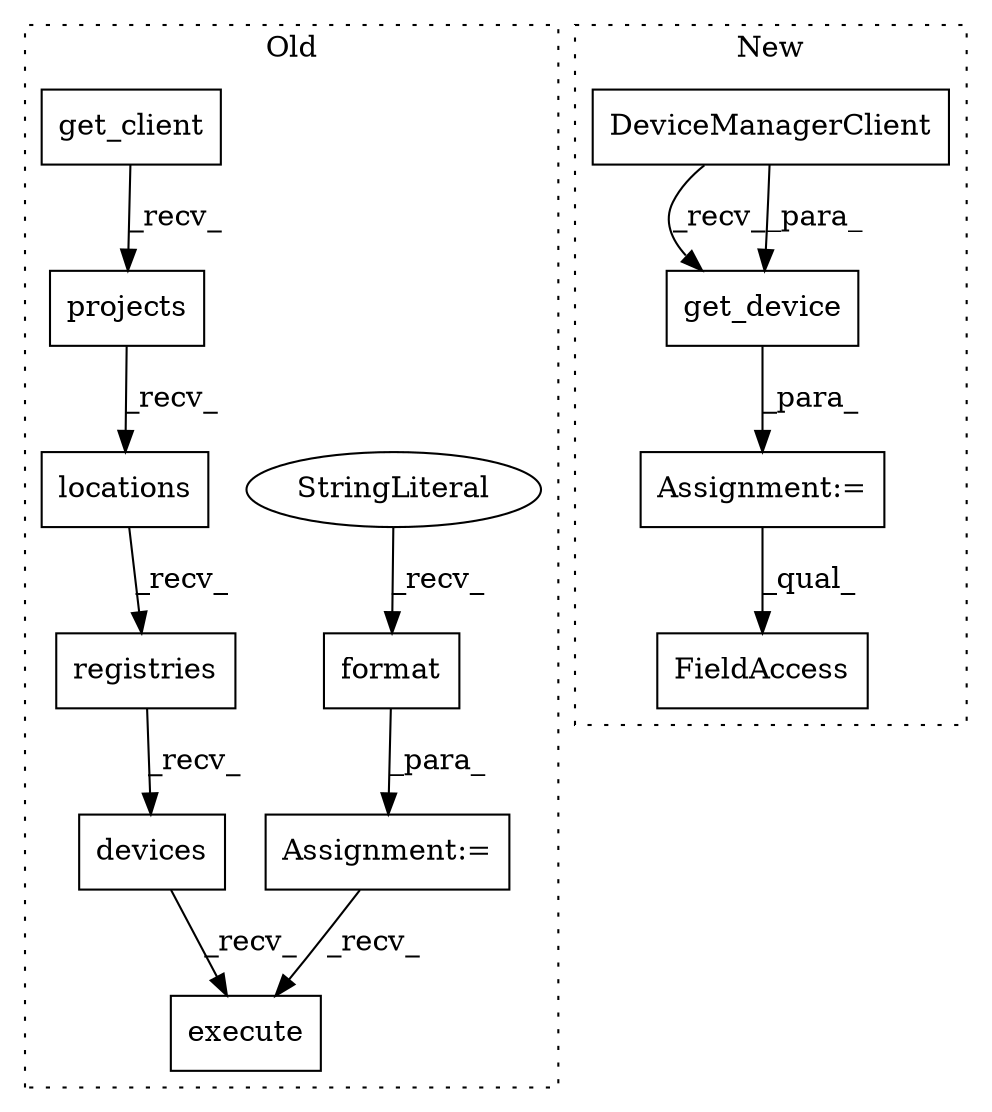 digraph G {
subgraph cluster0 {
1 [label="format" a="32" s="13033,13063" l="7,1" shape="box"];
4 [label="StringLiteral" a="45" s="13017" l="15" shape="ellipse"];
5 [label="execute" a="32" s="13169" l="9" shape="box"];
6 [label="get_client" a="32" s="12629,12660" l="11,1" shape="box"];
7 [label="projects" a="32" s="13084" l="10" shape="box"];
8 [label="devices" a="32" s="13120" l="9" shape="box"];
9 [label="registries" a="32" s="13107" l="12" shape="box"];
11 [label="locations" a="32" s="13095" l="11" shape="box"];
13 [label="Assignment:=" a="7" s="13016" l="1" shape="box"];
label = "Old";
style="dotted";
}
subgraph cluster1 {
2 [label="get_device" a="32" s="12565,12587" l="11,1" shape="box"];
3 [label="FieldAccess" a="22" s="12623" l="13" shape="box"];
10 [label="DeviceManagerClient" a="32" s="12196" l="21" shape="box"];
12 [label="Assignment:=" a="7" s="12557" l="1" shape="box"];
label = "New";
style="dotted";
}
1 -> 13 [label="_para_"];
2 -> 12 [label="_para_"];
4 -> 1 [label="_recv_"];
6 -> 7 [label="_recv_"];
7 -> 11 [label="_recv_"];
8 -> 5 [label="_recv_"];
9 -> 8 [label="_recv_"];
10 -> 2 [label="_recv_"];
10 -> 2 [label="_para_"];
11 -> 9 [label="_recv_"];
12 -> 3 [label="_qual_"];
13 -> 5 [label="_recv_"];
}